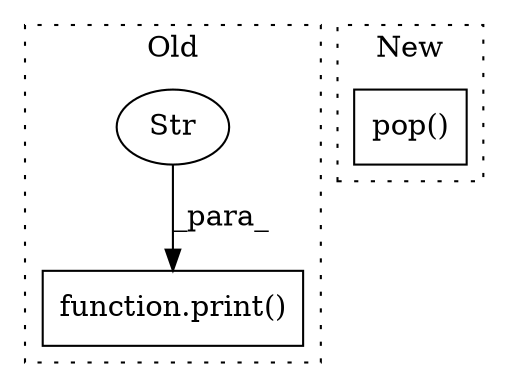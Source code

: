 digraph G {
subgraph cluster0 {
1 [label="function.print()" a="75" s="7400,7440" l="6,1" shape="box"];
3 [label="Str" a="66" s="7406" l="34" shape="ellipse"];
label = "Old";
style="dotted";
}
subgraph cluster1 {
2 [label="pop()" a="75" s="9461,9478" l="16,1" shape="box"];
label = "New";
style="dotted";
}
3 -> 1 [label="_para_"];
}